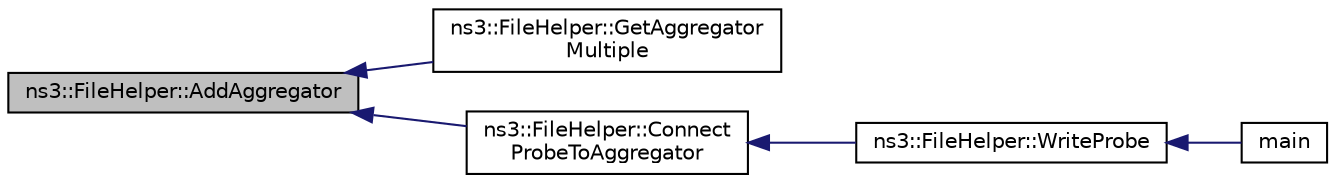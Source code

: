 digraph "ns3::FileHelper::AddAggregator"
{
  edge [fontname="Helvetica",fontsize="10",labelfontname="Helvetica",labelfontsize="10"];
  node [fontname="Helvetica",fontsize="10",shape=record];
  rankdir="LR";
  Node1 [label="ns3::FileHelper::AddAggregator",height=0.2,width=0.4,color="black", fillcolor="grey75", style="filled", fontcolor="black"];
  Node1 -> Node2 [dir="back",color="midnightblue",fontsize="10",style="solid"];
  Node2 [label="ns3::FileHelper::GetAggregator\lMultiple",height=0.2,width=0.4,color="black", fillcolor="white", style="filled",URL="$d4/ded/classns3_1_1FileHelper.html#ade18c5e4b819b64d76f386b22d541d24",tooltip="Gets one of the multiple aggregators from the map. "];
  Node1 -> Node3 [dir="back",color="midnightblue",fontsize="10",style="solid"];
  Node3 [label="ns3::FileHelper::Connect\lProbeToAggregator",height=0.2,width=0.4,color="black", fillcolor="white", style="filled",URL="$d4/ded/classns3_1_1FileHelper.html#af67443ae87a58eeaa0536b38e9349a07",tooltip="Connects the probe to the aggregator. "];
  Node3 -> Node4 [dir="back",color="midnightblue",fontsize="10",style="solid"];
  Node4 [label="ns3::FileHelper::WriteProbe",height=0.2,width=0.4,color="black", fillcolor="white", style="filled",URL="$d4/ded/classns3_1_1FileHelper.html#a365494ad1ae02d54ac2e3a134a101d2b"];
  Node4 -> Node5 [dir="back",color="midnightblue",fontsize="10",style="solid"];
  Node5 [label="main",height=0.2,width=0.4,color="black", fillcolor="white", style="filled",URL="$d9/d72/file-helper-example_8cc.html#a0ddf1224851353fc92bfbff6f499fa97"];
}
